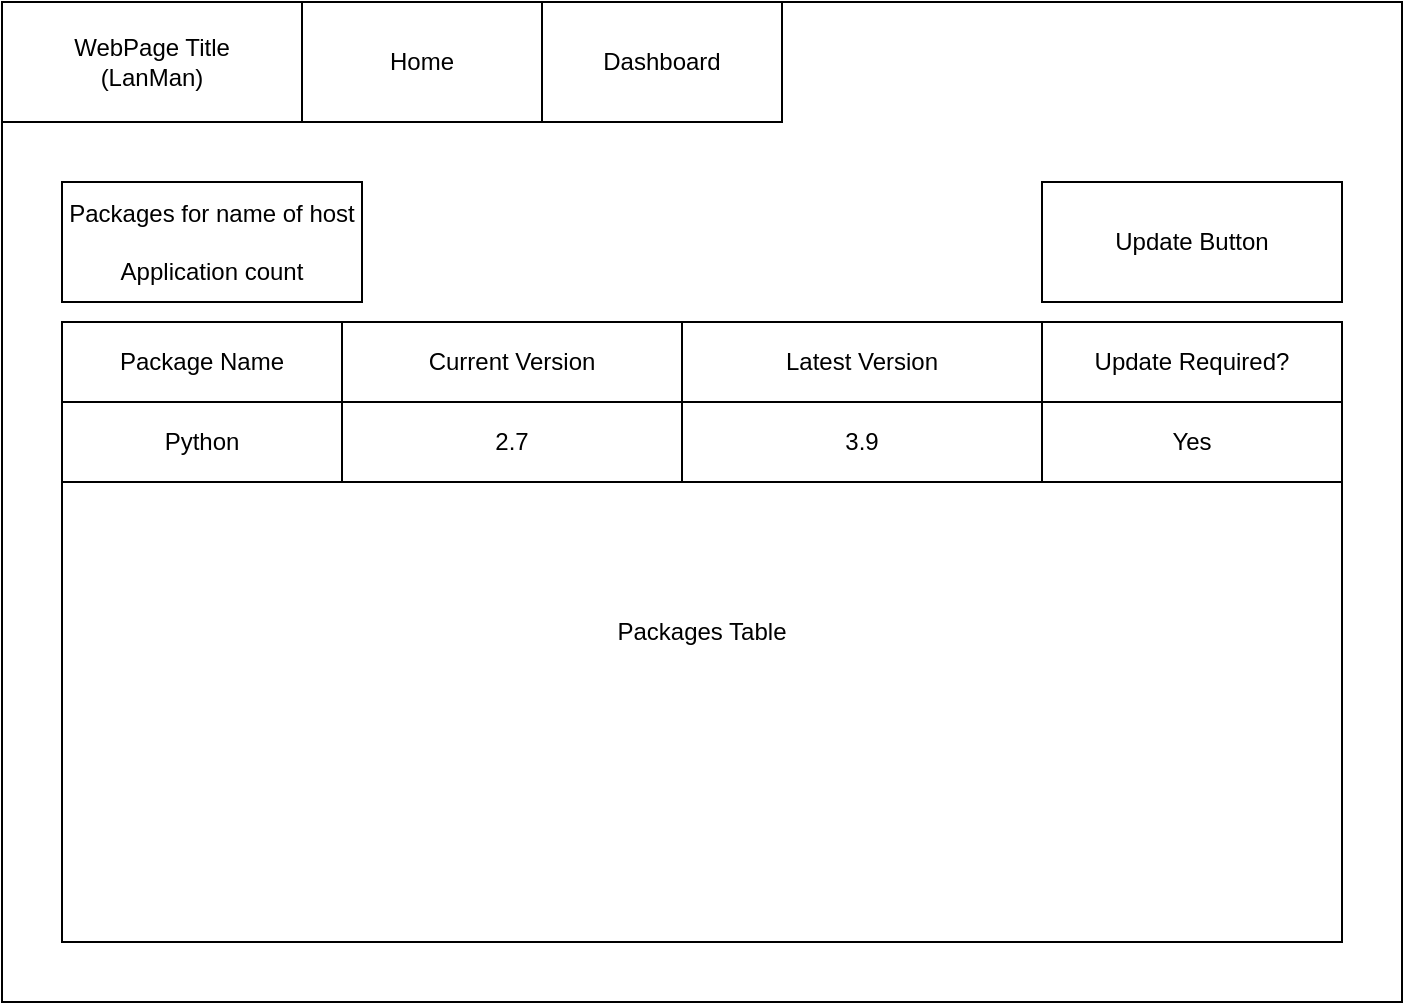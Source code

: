 <mxfile version="16.5.1" type="device"><diagram id="6XKv6dWVMQcBokXXRok4" name="Page-1"><mxGraphModel dx="1102" dy="1025" grid="1" gridSize="10" guides="1" tooltips="1" connect="1" arrows="1" fold="1" page="1" pageScale="1" pageWidth="827" pageHeight="1169" math="0" shadow="0"><root><mxCell id="0"/><mxCell id="1" parent="0"/><mxCell id="7BCfZmOFutXJZRtFcDlz-1" value="" style="rounded=0;whiteSpace=wrap;html=1;fillColor=default;strokeColor=default;fontColor=default;" parent="1" vertex="1"><mxGeometry x="80" y="160" width="700" height="500" as="geometry"/></mxCell><mxCell id="7BCfZmOFutXJZRtFcDlz-2" value="WebPage Title&lt;br&gt;(LanMan)" style="rounded=0;whiteSpace=wrap;html=1;fontColor=default;strokeColor=default;fillColor=default;" parent="1" vertex="1"><mxGeometry x="80" y="160" width="150" height="60" as="geometry"/></mxCell><mxCell id="7BCfZmOFutXJZRtFcDlz-3" value="Home" style="rounded=0;whiteSpace=wrap;html=1;fontColor=default;strokeColor=default;fillColor=default;" parent="1" vertex="1"><mxGeometry x="230" y="160" width="120" height="60" as="geometry"/></mxCell><mxCell id="7BCfZmOFutXJZRtFcDlz-4" value="Dashboard" style="rounded=0;whiteSpace=wrap;html=1;fontColor=default;strokeColor=default;fillColor=default;" parent="1" vertex="1"><mxGeometry x="350" y="160" width="120" height="60" as="geometry"/></mxCell><mxCell id="vhvBpCIbnBl46YUrk7AK-1" value="Packages Table" style="rounded=0;whiteSpace=wrap;html=1;fontColor=default;strokeColor=default;fillColor=default;" vertex="1" parent="1"><mxGeometry x="110" y="320" width="640" height="310" as="geometry"/></mxCell><mxCell id="vhvBpCIbnBl46YUrk7AK-2" value="Packages for name of host&lt;br&gt;&lt;br&gt;Application count" style="rounded=0;whiteSpace=wrap;html=1;fontColor=default;strokeColor=default;fillColor=default;" vertex="1" parent="1"><mxGeometry x="110" y="250" width="150" height="60" as="geometry"/></mxCell><mxCell id="vhvBpCIbnBl46YUrk7AK-3" value="Update Button" style="rounded=0;whiteSpace=wrap;html=1;fontColor=default;strokeColor=default;fillColor=default;" vertex="1" parent="1"><mxGeometry x="600" y="250" width="150" height="60" as="geometry"/></mxCell><mxCell id="vhvBpCIbnBl46YUrk7AK-4" value="Package Name" style="rounded=0;whiteSpace=wrap;html=1;fontColor=default;strokeColor=default;fillColor=default;" vertex="1" parent="1"><mxGeometry x="110" y="320" width="140" height="40" as="geometry"/></mxCell><mxCell id="vhvBpCIbnBl46YUrk7AK-5" value="Current Version" style="rounded=0;whiteSpace=wrap;html=1;fontColor=default;strokeColor=default;fillColor=default;" vertex="1" parent="1"><mxGeometry x="250" y="320" width="170" height="40" as="geometry"/></mxCell><mxCell id="vhvBpCIbnBl46YUrk7AK-6" value="Latest Version" style="rounded=0;whiteSpace=wrap;html=1;fontColor=default;strokeColor=default;fillColor=default;" vertex="1" parent="1"><mxGeometry x="420" y="320" width="180" height="40" as="geometry"/></mxCell><mxCell id="vhvBpCIbnBl46YUrk7AK-7" value="Update Required?" style="rounded=0;whiteSpace=wrap;html=1;fontColor=default;strokeColor=default;fillColor=default;" vertex="1" parent="1"><mxGeometry x="600" y="320" width="150" height="40" as="geometry"/></mxCell><mxCell id="vhvBpCIbnBl46YUrk7AK-9" value="Python" style="rounded=0;whiteSpace=wrap;html=1;fontColor=default;strokeColor=default;fillColor=default;" vertex="1" parent="1"><mxGeometry x="110" y="360" width="140" height="40" as="geometry"/></mxCell><mxCell id="vhvBpCIbnBl46YUrk7AK-11" value="2.7" style="rounded=0;whiteSpace=wrap;html=1;fontColor=default;strokeColor=default;fillColor=default;" vertex="1" parent="1"><mxGeometry x="250" y="360" width="170" height="40" as="geometry"/></mxCell><mxCell id="vhvBpCIbnBl46YUrk7AK-12" value="3.9" style="rounded=0;whiteSpace=wrap;html=1;fontColor=default;strokeColor=default;fillColor=default;" vertex="1" parent="1"><mxGeometry x="420" y="360" width="180" height="40" as="geometry"/></mxCell><mxCell id="vhvBpCIbnBl46YUrk7AK-13" value="Yes" style="rounded=0;whiteSpace=wrap;html=1;fontColor=default;strokeColor=default;fillColor=default;" vertex="1" parent="1"><mxGeometry x="600" y="360" width="150" height="40" as="geometry"/></mxCell></root></mxGraphModel></diagram></mxfile>